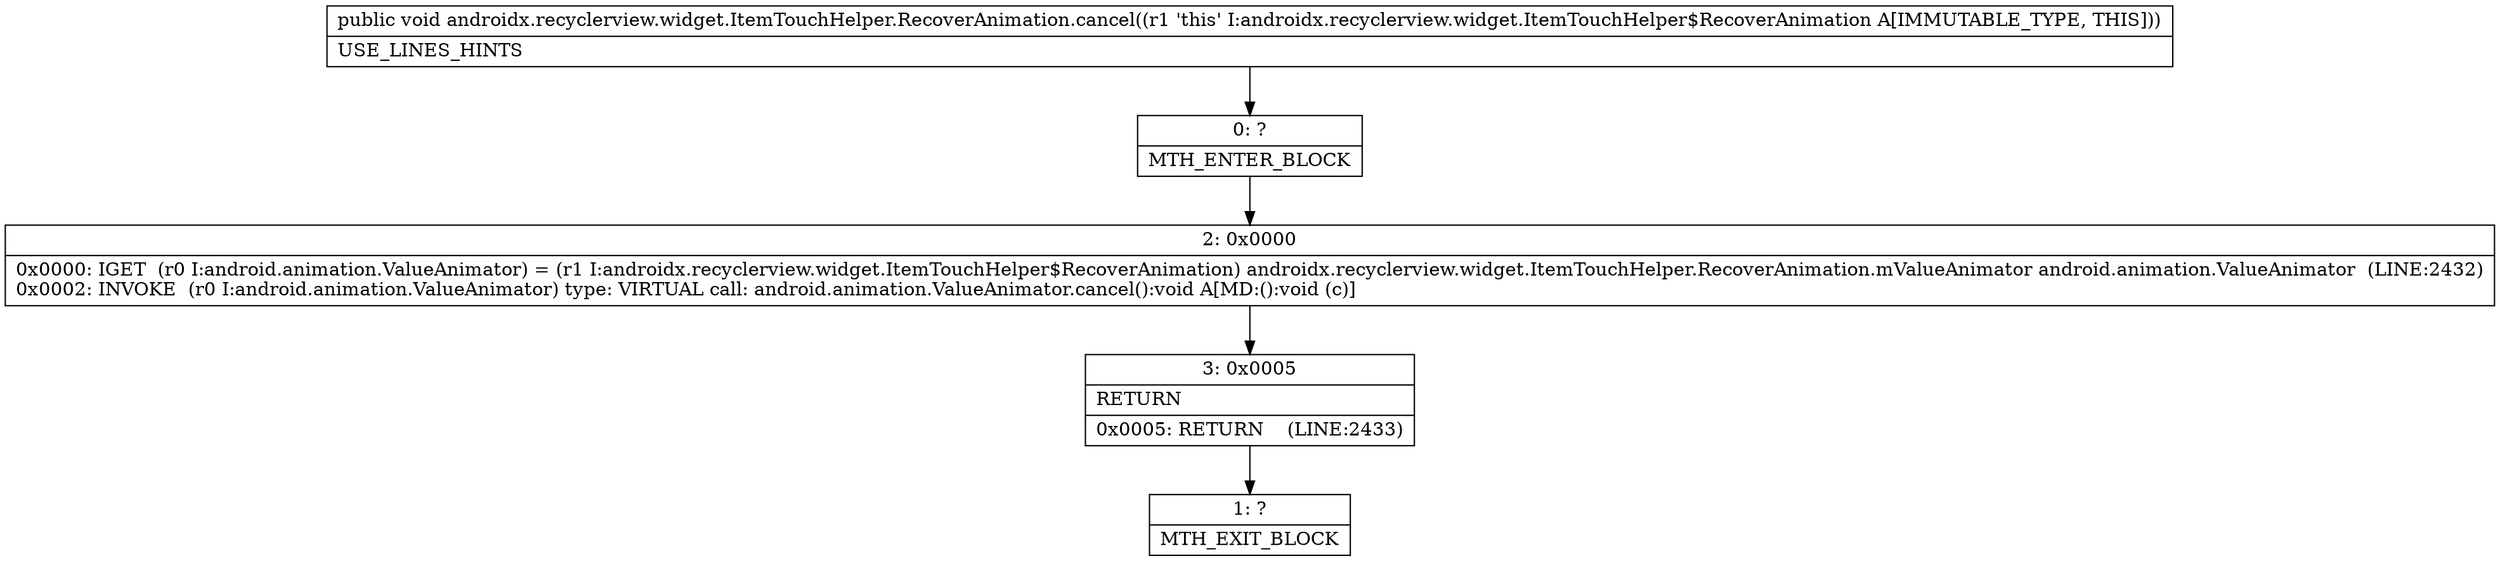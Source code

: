 digraph "CFG forandroidx.recyclerview.widget.ItemTouchHelper.RecoverAnimation.cancel()V" {
Node_0 [shape=record,label="{0\:\ ?|MTH_ENTER_BLOCK\l}"];
Node_2 [shape=record,label="{2\:\ 0x0000|0x0000: IGET  (r0 I:android.animation.ValueAnimator) = (r1 I:androidx.recyclerview.widget.ItemTouchHelper$RecoverAnimation) androidx.recyclerview.widget.ItemTouchHelper.RecoverAnimation.mValueAnimator android.animation.ValueAnimator  (LINE:2432)\l0x0002: INVOKE  (r0 I:android.animation.ValueAnimator) type: VIRTUAL call: android.animation.ValueAnimator.cancel():void A[MD:():void (c)]\l}"];
Node_3 [shape=record,label="{3\:\ 0x0005|RETURN\l|0x0005: RETURN    (LINE:2433)\l}"];
Node_1 [shape=record,label="{1\:\ ?|MTH_EXIT_BLOCK\l}"];
MethodNode[shape=record,label="{public void androidx.recyclerview.widget.ItemTouchHelper.RecoverAnimation.cancel((r1 'this' I:androidx.recyclerview.widget.ItemTouchHelper$RecoverAnimation A[IMMUTABLE_TYPE, THIS]))  | USE_LINES_HINTS\l}"];
MethodNode -> Node_0;Node_0 -> Node_2;
Node_2 -> Node_3;
Node_3 -> Node_1;
}

